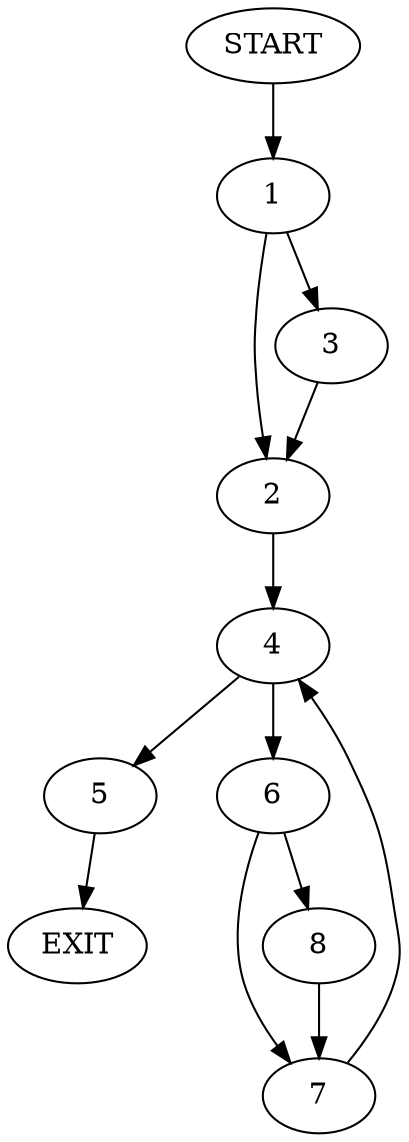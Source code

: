digraph {
0 [label="START"]
9 [label="EXIT"]
0 -> 1
1 -> 2
1 -> 3
3 -> 2
2 -> 4
4 -> 5
4 -> 6
6 -> 7
6 -> 8
5 -> 9
7 -> 4
8 -> 7
}
